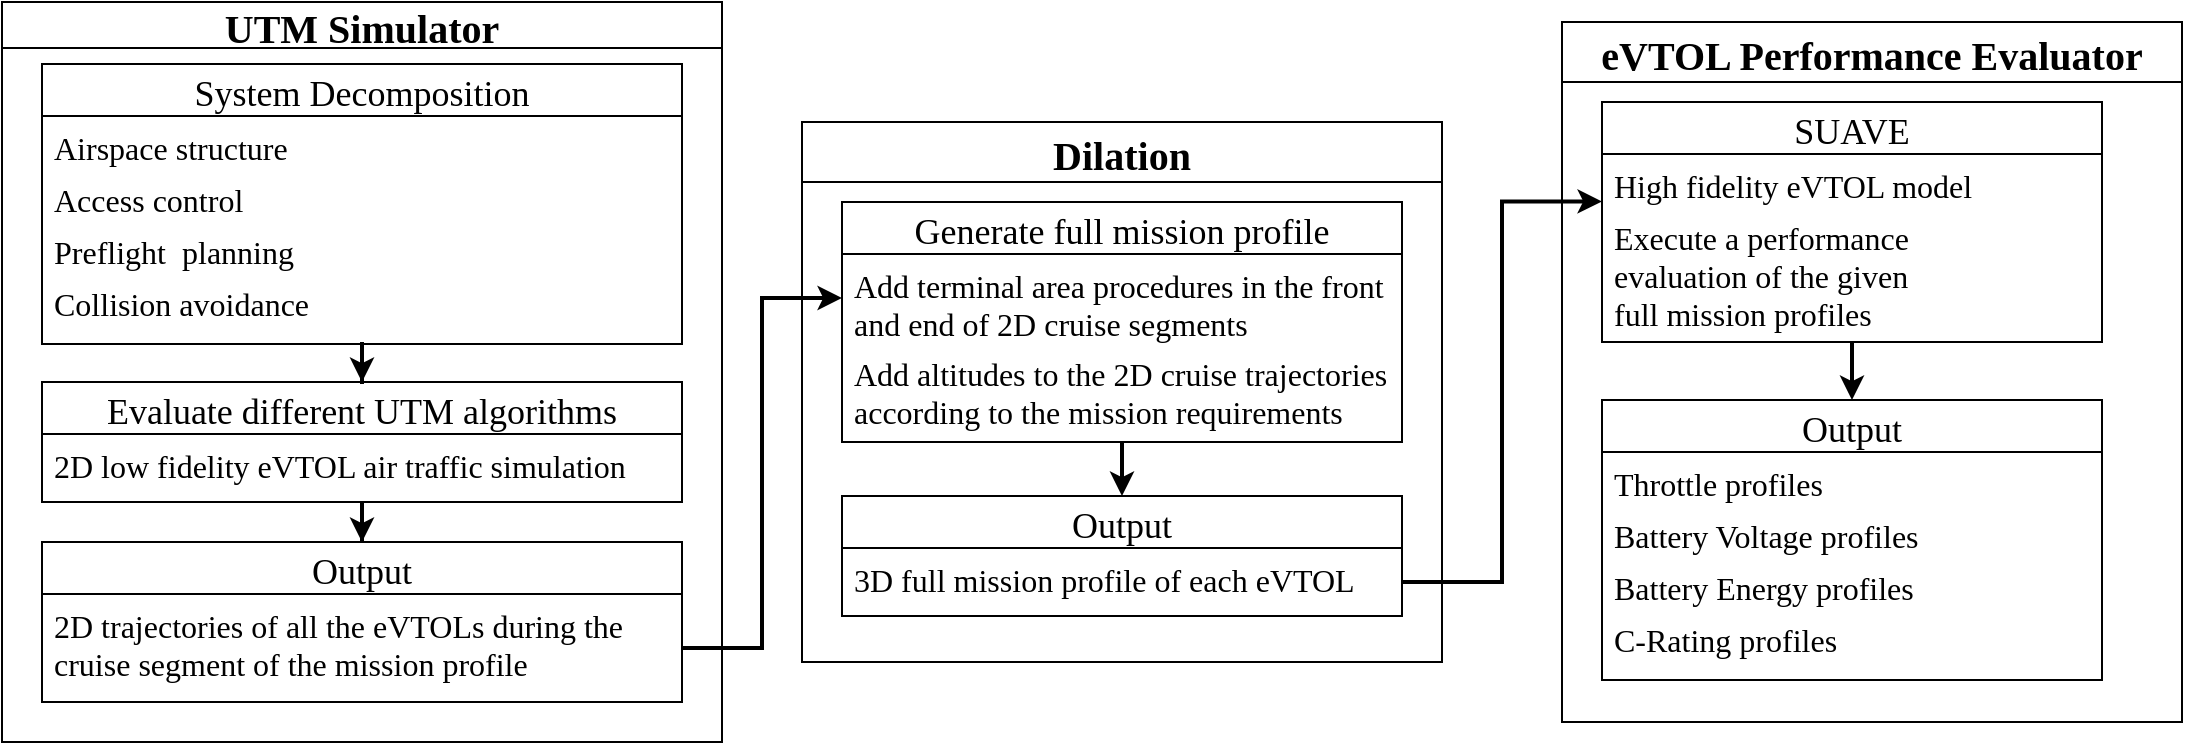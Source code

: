 <mxfile version="17.4.0" type="device" pages="2"><diagram id="pQtMnGoVOqEO0nLpYCBA" name="Page-1"><mxGraphModel dx="872" dy="482" grid="1" gridSize="10" guides="1" tooltips="1" connect="1" arrows="1" fold="1" page="1" pageScale="1" pageWidth="850" pageHeight="1100" math="0" shadow="0"><root><mxCell id="0"/><mxCell id="1" parent="0"/><mxCell id="s4Wg5_SHVuHL3rX7DQnj-1" value="UTM Simulator" style="swimlane;fontSize=20;fontFamily=Times New Roman;" parent="1" vertex="1"><mxGeometry x="40" y="100" width="360" height="370" as="geometry"/></mxCell><mxCell id="s4Wg5_SHVuHL3rX7DQnj-47" style="edgeStyle=orthogonalEdgeStyle;rounded=0;orthogonalLoop=1;jettySize=auto;html=1;entryX=0.5;entryY=0;entryDx=0;entryDy=0;fontFamily=Times New Roman;fontSize=20;strokeWidth=2;" parent="s4Wg5_SHVuHL3rX7DQnj-1" source="s4Wg5_SHVuHL3rX7DQnj-8" target="s4Wg5_SHVuHL3rX7DQnj-12" edge="1"><mxGeometry relative="1" as="geometry"/></mxCell><mxCell id="s4Wg5_SHVuHL3rX7DQnj-8" value="Evaluate different UTM algorithms" style="swimlane;fontStyle=0;childLayout=stackLayout;horizontal=1;startSize=26;horizontalStack=0;resizeParent=1;resizeParentMax=0;resizeLast=0;collapsible=1;marginBottom=0;fontFamily=Times New Roman;fontSize=18;" parent="s4Wg5_SHVuHL3rX7DQnj-1" vertex="1"><mxGeometry x="20" y="190" width="320" height="60" as="geometry"/></mxCell><mxCell id="s4Wg5_SHVuHL3rX7DQnj-9" value="2D low fidelity eVTOL air traffic simulation" style="text;strokeColor=none;fillColor=none;align=left;verticalAlign=top;spacingLeft=4;spacingRight=4;overflow=hidden;rotatable=0;points=[[0,0.5],[1,0.5]];portConstraint=eastwest;fontFamily=Times New Roman;fontSize=16;" parent="s4Wg5_SHVuHL3rX7DQnj-8" vertex="1"><mxGeometry y="26" width="320" height="34" as="geometry"/></mxCell><mxCell id="s4Wg5_SHVuHL3rX7DQnj-46" style="edgeStyle=orthogonalEdgeStyle;rounded=0;orthogonalLoop=1;jettySize=auto;html=1;entryX=0.5;entryY=0;entryDx=0;entryDy=0;fontFamily=Times New Roman;fontSize=20;strokeWidth=2;" parent="s4Wg5_SHVuHL3rX7DQnj-1" source="s4Wg5_SHVuHL3rX7DQnj-3" target="s4Wg5_SHVuHL3rX7DQnj-8" edge="1"><mxGeometry relative="1" as="geometry"/></mxCell><mxCell id="s4Wg5_SHVuHL3rX7DQnj-3" value="System Decomposition" style="swimlane;fontStyle=0;childLayout=stackLayout;horizontal=1;startSize=26;horizontalStack=0;resizeParent=1;resizeParentMax=0;resizeLast=0;collapsible=1;marginBottom=0;fontSize=18;fontFamily=Times New Roman;" parent="s4Wg5_SHVuHL3rX7DQnj-1" vertex="1"><mxGeometry x="20" y="31" width="320" height="140" as="geometry"/></mxCell><mxCell id="s4Wg5_SHVuHL3rX7DQnj-4" value="Airspace structure" style="text;strokeColor=none;fillColor=none;align=left;verticalAlign=top;spacingLeft=4;spacingRight=4;overflow=hidden;rotatable=0;points=[[0,0.5],[1,0.5]];portConstraint=eastwest;fontFamily=Times New Roman;fontSize=16;" parent="s4Wg5_SHVuHL3rX7DQnj-3" vertex="1"><mxGeometry y="26" width="320" height="26" as="geometry"/></mxCell><mxCell id="s4Wg5_SHVuHL3rX7DQnj-5" value="Access control" style="text;strokeColor=none;fillColor=none;align=left;verticalAlign=top;spacingLeft=4;spacingRight=4;overflow=hidden;rotatable=0;points=[[0,0.5],[1,0.5]];portConstraint=eastwest;fontFamily=Times New Roman;fontSize=16;" parent="s4Wg5_SHVuHL3rX7DQnj-3" vertex="1"><mxGeometry y="52" width="320" height="26" as="geometry"/></mxCell><mxCell id="s4Wg5_SHVuHL3rX7DQnj-6" value="Preflight  planning" style="text;strokeColor=none;fillColor=none;align=left;verticalAlign=top;spacingLeft=4;spacingRight=4;overflow=hidden;rotatable=0;points=[[0,0.5],[1,0.5]];portConstraint=eastwest;fontFamily=Times New Roman;fontSize=16;" parent="s4Wg5_SHVuHL3rX7DQnj-3" vertex="1"><mxGeometry y="78" width="320" height="26" as="geometry"/></mxCell><mxCell id="s4Wg5_SHVuHL3rX7DQnj-7" value="Collision avoidance" style="text;strokeColor=none;fillColor=none;align=left;verticalAlign=top;spacingLeft=4;spacingRight=4;overflow=hidden;rotatable=0;points=[[0,0.5],[1,0.5]];portConstraint=eastwest;fontFamily=Times New Roman;fontSize=16;" parent="s4Wg5_SHVuHL3rX7DQnj-3" vertex="1"><mxGeometry y="104" width="320" height="36" as="geometry"/></mxCell><mxCell id="s4Wg5_SHVuHL3rX7DQnj-12" value="Output" style="swimlane;fontStyle=0;childLayout=stackLayout;horizontal=1;startSize=26;horizontalStack=0;resizeParent=1;resizeParentMax=0;resizeLast=0;collapsible=1;marginBottom=0;fontFamily=Times New Roman;fontSize=18;" parent="s4Wg5_SHVuHL3rX7DQnj-1" vertex="1"><mxGeometry x="20" y="270" width="320" height="80" as="geometry"/></mxCell><mxCell id="s4Wg5_SHVuHL3rX7DQnj-13" value="2D trajectories of all the eVTOLs during the &#10;cruise segment of the mission profile" style="text;strokeColor=none;fillColor=none;align=left;verticalAlign=top;spacingLeft=4;spacingRight=4;overflow=hidden;rotatable=0;points=[[0,0.5],[1,0.5]];portConstraint=eastwest;fontFamily=Times New Roman;fontSize=16;" parent="s4Wg5_SHVuHL3rX7DQnj-12" vertex="1"><mxGeometry y="26" width="320" height="54" as="geometry"/></mxCell><mxCell id="s4Wg5_SHVuHL3rX7DQnj-14" value="Dilation" style="swimlane;fontSize=20;fontFamily=Times New Roman;startSize=30;" parent="1" vertex="1"><mxGeometry x="440" y="160" width="320" height="270" as="geometry"/></mxCell><mxCell id="s4Wg5_SHVuHL3rX7DQnj-44" style="edgeStyle=orthogonalEdgeStyle;rounded=0;orthogonalLoop=1;jettySize=auto;html=1;entryX=0.5;entryY=0;entryDx=0;entryDy=0;fontFamily=Times New Roman;fontSize=20;strokeWidth=2;" parent="s4Wg5_SHVuHL3rX7DQnj-14" source="s4Wg5_SHVuHL3rX7DQnj-17" target="s4Wg5_SHVuHL3rX7DQnj-21" edge="1"><mxGeometry relative="1" as="geometry"/></mxCell><mxCell id="s4Wg5_SHVuHL3rX7DQnj-17" value="Generate full mission profile" style="swimlane;fontStyle=0;childLayout=stackLayout;horizontal=1;startSize=26;horizontalStack=0;resizeParent=1;resizeParentMax=0;resizeLast=0;collapsible=1;marginBottom=0;fontFamily=Times New Roman;fontSize=18;" parent="s4Wg5_SHVuHL3rX7DQnj-14" vertex="1"><mxGeometry x="20" y="40" width="280" height="120" as="geometry"/></mxCell><mxCell id="s4Wg5_SHVuHL3rX7DQnj-18" value="Add terminal area procedures in the front &#10;and end of 2D cruise segments" style="text;strokeColor=none;fillColor=none;align=left;verticalAlign=top;spacingLeft=4;spacingRight=4;overflow=hidden;rotatable=0;points=[[0,0.5],[1,0.5]];portConstraint=eastwest;fontFamily=Times New Roman;fontSize=16;" parent="s4Wg5_SHVuHL3rX7DQnj-17" vertex="1"><mxGeometry y="26" width="280" height="44" as="geometry"/></mxCell><mxCell id="s4Wg5_SHVuHL3rX7DQnj-19" value="Add altitudes to the 2D cruise trajectories&#10;according to the mission requirements" style="text;strokeColor=none;fillColor=none;align=left;verticalAlign=top;spacingLeft=4;spacingRight=4;overflow=hidden;rotatable=0;points=[[0,0.5],[1,0.5]];portConstraint=eastwest;fontFamily=Times New Roman;fontSize=16;" parent="s4Wg5_SHVuHL3rX7DQnj-17" vertex="1"><mxGeometry y="70" width="280" height="50" as="geometry"/></mxCell><mxCell id="s4Wg5_SHVuHL3rX7DQnj-21" value="Output" style="swimlane;fontStyle=0;childLayout=stackLayout;horizontal=1;startSize=26;horizontalStack=0;resizeParent=1;resizeParentMax=0;resizeLast=0;collapsible=1;marginBottom=0;fontFamily=Times New Roman;fontSize=18;" parent="s4Wg5_SHVuHL3rX7DQnj-14" vertex="1"><mxGeometry x="20" y="187" width="280" height="60" as="geometry"/></mxCell><mxCell id="s4Wg5_SHVuHL3rX7DQnj-22" value="3D full mission profile of each eVTOL" style="text;strokeColor=none;fillColor=none;align=left;verticalAlign=top;spacingLeft=4;spacingRight=4;overflow=hidden;rotatable=0;points=[[0,0.5],[1,0.5]];portConstraint=eastwest;fontFamily=Times New Roman;fontSize=16;" parent="s4Wg5_SHVuHL3rX7DQnj-21" vertex="1"><mxGeometry y="26" width="280" height="34" as="geometry"/></mxCell><mxCell id="s4Wg5_SHVuHL3rX7DQnj-25" style="edgeStyle=orthogonalEdgeStyle;rounded=0;orthogonalLoop=1;jettySize=auto;html=1;exitX=1;exitY=0.5;exitDx=0;exitDy=0;entryX=0;entryY=0.5;entryDx=0;entryDy=0;fontFamily=Times New Roman;fontSize=16;strokeWidth=2;" parent="1" source="s4Wg5_SHVuHL3rX7DQnj-13" target="s4Wg5_SHVuHL3rX7DQnj-18" edge="1"><mxGeometry relative="1" as="geometry"/></mxCell><mxCell id="s4Wg5_SHVuHL3rX7DQnj-28" value="eVTOL Performance Evaluator" style="swimlane;fontSize=20;fontFamily=Times New Roman;startSize=30;" parent="1" vertex="1"><mxGeometry x="820" y="110" width="310" height="350" as="geometry"/></mxCell><mxCell id="s4Wg5_SHVuHL3rX7DQnj-45" style="edgeStyle=orthogonalEdgeStyle;rounded=0;orthogonalLoop=1;jettySize=auto;html=1;entryX=0.5;entryY=0;entryDx=0;entryDy=0;fontFamily=Times New Roman;fontSize=20;strokeWidth=2;" parent="s4Wg5_SHVuHL3rX7DQnj-28" source="s4Wg5_SHVuHL3rX7DQnj-32" target="s4Wg5_SHVuHL3rX7DQnj-36" edge="1"><mxGeometry relative="1" as="geometry"/></mxCell><mxCell id="s4Wg5_SHVuHL3rX7DQnj-32" value="SUAVE" style="swimlane;fontStyle=0;childLayout=stackLayout;horizontal=1;startSize=26;horizontalStack=0;resizeParent=1;resizeParentMax=0;resizeLast=0;collapsible=1;marginBottom=0;fontFamily=Times New Roman;fontSize=18;" parent="s4Wg5_SHVuHL3rX7DQnj-28" vertex="1"><mxGeometry x="20" y="40" width="250" height="120" as="geometry"/></mxCell><mxCell id="s4Wg5_SHVuHL3rX7DQnj-33" value="High fidelity eVTOL model" style="text;strokeColor=none;fillColor=none;align=left;verticalAlign=top;spacingLeft=4;spacingRight=4;overflow=hidden;rotatable=0;points=[[0,0.5],[1,0.5]];portConstraint=eastwest;fontFamily=Times New Roman;fontSize=16;" parent="s4Wg5_SHVuHL3rX7DQnj-32" vertex="1"><mxGeometry y="26" width="250" height="26" as="geometry"/></mxCell><mxCell id="s4Wg5_SHVuHL3rX7DQnj-34" value="Execute a performance &#10;evaluation of the given &#10;full mission profiles" style="text;strokeColor=none;fillColor=none;align=left;verticalAlign=top;spacingLeft=4;spacingRight=4;overflow=hidden;rotatable=0;points=[[0,0.5],[1,0.5]];portConstraint=eastwest;fontFamily=Times New Roman;fontSize=16;" parent="s4Wg5_SHVuHL3rX7DQnj-32" vertex="1"><mxGeometry y="52" width="250" height="68" as="geometry"/></mxCell><mxCell id="s4Wg5_SHVuHL3rX7DQnj-36" value="Output" style="swimlane;fontStyle=0;childLayout=stackLayout;horizontal=1;startSize=26;horizontalStack=0;resizeParent=1;resizeParentMax=0;resizeLast=0;collapsible=1;marginBottom=0;fontFamily=Times New Roman;fontSize=18;" parent="s4Wg5_SHVuHL3rX7DQnj-28" vertex="1"><mxGeometry x="20" y="189" width="250" height="140" as="geometry"><mxRectangle x="20" y="176" width="70" height="26" as="alternateBounds"/></mxGeometry></mxCell><mxCell id="s4Wg5_SHVuHL3rX7DQnj-37" value="Throttle profiles" style="text;strokeColor=none;fillColor=none;align=left;verticalAlign=top;spacingLeft=4;spacingRight=4;overflow=hidden;rotatable=0;points=[[0,0.5],[1,0.5]];portConstraint=eastwest;fontFamily=Times New Roman;fontSize=16;" parent="s4Wg5_SHVuHL3rX7DQnj-36" vertex="1"><mxGeometry y="26" width="250" height="26" as="geometry"/></mxCell><mxCell id="s4Wg5_SHVuHL3rX7DQnj-38" value="Battery Voltage profiles" style="text;strokeColor=none;fillColor=none;align=left;verticalAlign=top;spacingLeft=4;spacingRight=4;overflow=hidden;rotatable=0;points=[[0,0.5],[1,0.5]];portConstraint=eastwest;fontFamily=Times New Roman;fontSize=16;" parent="s4Wg5_SHVuHL3rX7DQnj-36" vertex="1"><mxGeometry y="52" width="250" height="26" as="geometry"/></mxCell><mxCell id="s4Wg5_SHVuHL3rX7DQnj-41" value="Battery Energy profiles" style="text;strokeColor=none;fillColor=none;align=left;verticalAlign=top;spacingLeft=4;spacingRight=4;overflow=hidden;rotatable=0;points=[[0,0.5],[1,0.5]];portConstraint=eastwest;fontFamily=Times New Roman;fontSize=16;" parent="s4Wg5_SHVuHL3rX7DQnj-36" vertex="1"><mxGeometry y="78" width="250" height="26" as="geometry"/></mxCell><mxCell id="s4Wg5_SHVuHL3rX7DQnj-39" value="C-Rating profiles" style="text;strokeColor=none;fillColor=none;align=left;verticalAlign=top;spacingLeft=4;spacingRight=4;overflow=hidden;rotatable=0;points=[[0,0.5],[1,0.5]];portConstraint=eastwest;fontFamily=Times New Roman;fontSize=16;" parent="s4Wg5_SHVuHL3rX7DQnj-36" vertex="1"><mxGeometry y="104" width="250" height="36" as="geometry"/></mxCell><mxCell id="s4Wg5_SHVuHL3rX7DQnj-40" style="edgeStyle=orthogonalEdgeStyle;rounded=0;orthogonalLoop=1;jettySize=auto;html=1;exitX=1;exitY=0.5;exitDx=0;exitDy=0;entryX=0;entryY=-0.034;entryDx=0;entryDy=0;entryPerimeter=0;fontFamily=Times New Roman;fontSize=16;strokeWidth=2;" parent="1" source="s4Wg5_SHVuHL3rX7DQnj-22" target="s4Wg5_SHVuHL3rX7DQnj-34" edge="1"><mxGeometry relative="1" as="geometry"/></mxCell></root></mxGraphModel></diagram><diagram id="TiLqFlMuKqzNswapVQA9" name="Page-2"><mxGraphModel dx="1585" dy="876" grid="1" gridSize="10" guides="1" tooltips="1" connect="1" arrows="1" fold="1" page="1" pageScale="1" pageWidth="850" pageHeight="1100" math="0" shadow="0"><root><mxCell id="k0fy-nCSW54VudW2fmxC-0"/><mxCell id="k0fy-nCSW54VudW2fmxC-1" parent="k0fy-nCSW54VudW2fmxC-0"/><mxCell id="074IGYBpNI-njed-hWVm-6" value="" style="rounded=0;whiteSpace=wrap;html=1;fillColor=#fff2cc;strokeColor=#d6b656;" parent="k0fy-nCSW54VudW2fmxC-1" vertex="1"><mxGeometry x="1275" y="530" width="310" height="590" as="geometry"/></mxCell><mxCell id="k0fy-nCSW54VudW2fmxC-40" value="" style="rounded=0;whiteSpace=wrap;html=1;fillColor=#f5f5f5;strokeColor=#666666;fontColor=#333333;" parent="k0fy-nCSW54VudW2fmxC-1" vertex="1"><mxGeometry x="850" y="530" width="310" height="590" as="geometry"/></mxCell><mxCell id="k0fy-nCSW54VudW2fmxC-42" value="" style="rounded=0;whiteSpace=wrap;html=1;" parent="k0fy-nCSW54VudW2fmxC-1" vertex="1"><mxGeometry x="880" y="576" width="250" height="174" as="geometry"/></mxCell><mxCell id="k0fy-nCSW54VudW2fmxC-39" value="&lt;span style=&quot;color: rgb(0, 0, 0); font-family: &amp;quot;times new roman&amp;quot;; font-size: 18px; font-style: normal; font-weight: 400; letter-spacing: normal; text-align: center; text-indent: 0px; text-transform: none; word-spacing: 0px; background-color: rgb(248, 249, 250); display: inline; float: none;&quot;&gt;System Decomposition&lt;/span&gt;" style="text;whiteSpace=wrap;html=1;" parent="k0fy-nCSW54VudW2fmxC-1" vertex="1"><mxGeometry x="920" y="580" width="190" height="30" as="geometry"/></mxCell><mxCell id="k0fy-nCSW54VudW2fmxC-8" value="1. Airspace Structure&#10;2. Access Control&#10;3. Preflight Planning&#10;4. Collision Avoidance&#10;5. Vertiport Infrastructure&#10;6. Wind&#10;&#10;" style="text;strokeColor=none;fillColor=none;align=left;verticalAlign=top;spacingLeft=4;spacingRight=4;overflow=hidden;rotatable=0;points=[[0,0.5],[1,0.5]];portConstraint=eastwest;fontFamily=Times New Roman;fontSize=16;" parent="k0fy-nCSW54VudW2fmxC-1" vertex="1"><mxGeometry x="930" y="610" width="190" height="130" as="geometry"/></mxCell><mxCell id="k0fy-nCSW54VudW2fmxC-41" value="&lt;span style=&quot;font-family: &amp;#34;times new roman&amp;#34; ; font-size: 20px ; font-weight: 700&quot;&gt;UTM Simulator&lt;/span&gt;" style="text;html=1;align=center;verticalAlign=middle;resizable=0;points=[];autosize=1;strokeColor=none;fillColor=none;" parent="k0fy-nCSW54VudW2fmxC-1" vertex="1"><mxGeometry x="930" y="540" width="150" height="20" as="geometry"/></mxCell><mxCell id="074IGYBpNI-njed-hWVm-0" value="" style="rounded=0;whiteSpace=wrap;html=1;" parent="k0fy-nCSW54VudW2fmxC-1" vertex="1"><mxGeometry x="880" y="780" width="250" height="170" as="geometry"/></mxCell><mxCell id="074IGYBpNI-njed-hWVm-1" value="&lt;span style=&quot;color: rgb(0 , 0 , 0) ; font-family: &amp;#34;times new roman&amp;#34; ; font-size: 18px ; font-style: normal ; font-weight: 400 ; letter-spacing: normal ; text-indent: 0px ; text-transform: none ; word-spacing: 0px ; background-color: rgb(248 , 249 , 250) ; display: inline ; float: none&quot;&gt;Implementation of Different UTM Algorithms&lt;/span&gt;" style="text;whiteSpace=wrap;html=1;align=center;" parent="k0fy-nCSW54VudW2fmxC-1" vertex="1"><mxGeometry x="910" y="780" width="190" height="76" as="geometry"/></mxCell><mxCell id="074IGYBpNI-njed-hWVm-2" value="1. Decoupled, Local VO, &#10;    SIPP, and MVP in &#10;    Python 2D simulation&#10;" style="text;strokeColor=none;fillColor=none;align=left;verticalAlign=top;spacingLeft=4;spacingRight=4;overflow=hidden;rotatable=0;points=[[0,0.5],[1,0.5]];portConstraint=eastwest;fontFamily=Times New Roman;fontSize=16;" parent="k0fy-nCSW54VudW2fmxC-1" vertex="1"><mxGeometry x="930" y="852" width="190" height="78" as="geometry"/></mxCell><mxCell id="074IGYBpNI-njed-hWVm-3" value="" style="rounded=0;whiteSpace=wrap;html=1;" parent="k0fy-nCSW54VudW2fmxC-1" vertex="1"><mxGeometry x="880" y="980" width="250" height="120" as="geometry"/></mxCell><mxCell id="074IGYBpNI-njed-hWVm-4" value="&lt;span style=&quot;color: rgb(0 , 0 , 0) ; font-family: &amp;#34;times new roman&amp;#34; ; font-size: 18px ; font-style: normal ; font-weight: 400 ; letter-spacing: normal ; text-indent: 0px ; text-transform: none ; word-spacing: 0px ; background-color: rgb(248 , 249 , 250) ; display: inline ; float: none&quot;&gt;Output&lt;/span&gt;" style="text;whiteSpace=wrap;html=1;align=center;" parent="k0fy-nCSW54VudW2fmxC-1" vertex="1"><mxGeometry x="910" y="979" width="190" height="40" as="geometry"/></mxCell><mxCell id="074IGYBpNI-njed-hWVm-17" style="edgeStyle=orthogonalEdgeStyle;rounded=0;orthogonalLoop=1;jettySize=auto;html=1;exitX=1;exitY=0.5;exitDx=0;exitDy=0;entryX=0;entryY=0.5;entryDx=0;entryDy=0;strokeWidth=3;" parent="k0fy-nCSW54VudW2fmxC-1" source="074IGYBpNI-njed-hWVm-5" target="074IGYBpNI-njed-hWVm-7" edge="1"><mxGeometry relative="1" as="geometry"/></mxCell><mxCell id="074IGYBpNI-njed-hWVm-5" value="1. UAM Traffic performance &#10;    data&#10;2. Trajectories of all &#10;    the eVTOLs&#10;" style="text;strokeColor=none;fillColor=none;align=left;verticalAlign=top;spacingLeft=4;spacingRight=4;overflow=hidden;rotatable=0;points=[[0,0.5],[1,0.5]];portConstraint=eastwest;fontFamily=Times New Roman;fontSize=16;" parent="k0fy-nCSW54VudW2fmxC-1" vertex="1"><mxGeometry x="930" y="1006" width="200" height="90" as="geometry"/></mxCell><mxCell id="074IGYBpNI-njed-hWVm-7" value="" style="rounded=0;whiteSpace=wrap;html=1;" parent="k0fy-nCSW54VudW2fmxC-1" vertex="1"><mxGeometry x="1305" y="576" width="250" height="174" as="geometry"/></mxCell><mxCell id="074IGYBpNI-njed-hWVm-8" value="&lt;span style=&quot;color: rgb(0 , 0 , 0) ; font-family: &amp;#34;times new roman&amp;#34; ; font-size: 18px ; font-style: normal ; font-weight: 400 ; letter-spacing: normal ; text-align: center ; text-indent: 0px ; text-transform: none ; word-spacing: 0px ; background-color: rgb(248 , 249 , 250) ; display: inline ; float: none&quot;&gt;Dynamic Mission Profile&lt;/span&gt;" style="text;whiteSpace=wrap;html=1;" parent="k0fy-nCSW54VudW2fmxC-1" vertex="1"><mxGeometry x="1345" y="580" width="190" height="30" as="geometry"/></mxCell><mxCell id="074IGYBpNI-njed-hWVm-9" value="1. Create mission profile &#10;    from trajectories &#10;    generated from UTM &#10;    simulator and given &#10;    UAM mission &#10;    specification&#10;" style="text;strokeColor=none;fillColor=none;align=left;verticalAlign=top;spacingLeft=4;spacingRight=4;overflow=hidden;rotatable=0;points=[[0,0.5],[1,0.5]];portConstraint=eastwest;fontFamily=Times New Roman;fontSize=16;" parent="k0fy-nCSW54VudW2fmxC-1" vertex="1"><mxGeometry x="1355" y="610" width="190" height="130" as="geometry"/></mxCell><mxCell id="074IGYBpNI-njed-hWVm-10" value="&lt;span style=&quot;font-family: &amp;#34;times new roman&amp;#34; ; font-size: 20px ; font-weight: 700&quot;&gt;eVTOL Performance Evaluator&lt;/span&gt;" style="text;html=1;align=center;verticalAlign=middle;resizable=0;points=[];autosize=1;strokeColor=none;fillColor=none;" parent="k0fy-nCSW54VudW2fmxC-1" vertex="1"><mxGeometry x="1285" y="540" width="290" height="20" as="geometry"/></mxCell><mxCell id="074IGYBpNI-njed-hWVm-11" value="" style="rounded=0;whiteSpace=wrap;html=1;" parent="k0fy-nCSW54VudW2fmxC-1" vertex="1"><mxGeometry x="1305" y="780" width="250" height="200" as="geometry"/></mxCell><mxCell id="074IGYBpNI-njed-hWVm-12" value="&lt;span style=&quot;color: rgb(0 , 0 , 0) ; font-family: &amp;#34;times new roman&amp;#34; ; font-size: 18px ; font-style: normal ; font-weight: 400 ; letter-spacing: normal ; text-indent: 0px ; text-transform: none ; word-spacing: 0px ; background-color: rgb(248 , 249 , 250) ; display: inline ; float: none&quot;&gt;eVTOL Modeling and Analysis&lt;/span&gt;" style="text;whiteSpace=wrap;html=1;align=center;" parent="k0fy-nCSW54VudW2fmxC-1" vertex="1"><mxGeometry x="1335" y="780" width="190" height="50" as="geometry"/></mxCell><mxCell id="074IGYBpNI-njed-hWVm-13" value="1. Utilize SUAVE to model &#10;    different types of eVTOL&#10;2. Conduct analysis to &#10;    measure the performance &#10;    of the eVTOL models in &#10;    performing the dynamic &#10;    mission profiles &#10;&#10;" style="text;strokeColor=none;fillColor=none;align=left;verticalAlign=top;spacingLeft=4;spacingRight=4;overflow=hidden;rotatable=0;points=[[0,0.5],[1,0.5]];portConstraint=eastwest;fontFamily=Times New Roman;fontSize=16;" parent="k0fy-nCSW54VudW2fmxC-1" vertex="1"><mxGeometry x="1355" y="830" width="190" height="170" as="geometry"/></mxCell><mxCell id="074IGYBpNI-njed-hWVm-14" value="" style="rounded=0;whiteSpace=wrap;html=1;" parent="k0fy-nCSW54VudW2fmxC-1" vertex="1"><mxGeometry x="1305" y="1010" width="250" height="90" as="geometry"/></mxCell><mxCell id="074IGYBpNI-njed-hWVm-15" value="&lt;span style=&quot;color: rgb(0 , 0 , 0) ; font-family: &amp;#34;times new roman&amp;#34; ; font-size: 18px ; font-style: normal ; font-weight: 400 ; letter-spacing: normal ; text-indent: 0px ; text-transform: none ; word-spacing: 0px ; background-color: rgb(248 , 249 , 250) ; display: inline ; float: none&quot;&gt;Output&lt;/span&gt;" style="text;whiteSpace=wrap;html=1;align=center;" parent="k0fy-nCSW54VudW2fmxC-1" vertex="1"><mxGeometry x="1335" y="1010" width="190" height="40" as="geometry"/></mxCell><mxCell id="074IGYBpNI-njed-hWVm-16" value="1. eVTOL performance in &#10;    physical metrics &#10;" style="text;strokeColor=none;fillColor=none;align=left;verticalAlign=top;spacingLeft=4;spacingRight=4;overflow=hidden;rotatable=0;points=[[0,0.5],[1,0.5]];portConstraint=eastwest;fontFamily=Times New Roman;fontSize=16;" parent="k0fy-nCSW54VudW2fmxC-1" vertex="1"><mxGeometry x="1355" y="1040" width="200" height="50" as="geometry"/></mxCell><mxCell id="074IGYBpNI-njed-hWVm-18" value="&lt;h1&gt;&lt;font face=&quot;Times New Roman&quot;&gt;UAM Traffic Analysis Dataset&lt;/font&gt;&lt;/h1&gt;" style="shape=document;whiteSpace=wrap;html=1;boundedLbl=1;align=center;verticalAlign=top;strokeWidth=2;fillColor=#f8cecc;strokeColor=#b85450;" parent="k0fy-nCSW54VudW2fmxC-1" vertex="1"><mxGeometry x="640" y="970" width="180" height="151" as="geometry"/></mxCell><mxCell id="074IGYBpNI-njed-hWVm-19" value="&lt;h1&gt;&lt;font face=&quot;Times New Roman&quot;&gt;eVTOL Performance Analysis Dataset&lt;/font&gt;&lt;/h1&gt;" style="shape=document;whiteSpace=wrap;html=1;boundedLbl=1;align=center;verticalAlign=top;strokeWidth=2;fillColor=#f8cecc;strokeColor=#b85450;" parent="k0fy-nCSW54VudW2fmxC-1" vertex="1"><mxGeometry x="1623" y="970" width="180" height="149" as="geometry"/></mxCell><mxCell id="074IGYBpNI-njed-hWVm-20" value="" style="shape=flexArrow;endArrow=classic;html=1;rounded=0;fontFamily=Times New Roman;strokeWidth=3;entryX=1;entryY=0.5;entryDx=0;entryDy=0;" parent="k0fy-nCSW54VudW2fmxC-1" target="074IGYBpNI-njed-hWVm-18" edge="1"><mxGeometry width="50" height="50" relative="1" as="geometry"><mxPoint x="880" y="1046" as="sourcePoint"/><mxPoint x="1220" y="980" as="targetPoint"/></mxGeometry></mxCell><mxCell id="074IGYBpNI-njed-hWVm-21" value="" style="shape=flexArrow;endArrow=classic;html=1;rounded=0;fontFamily=Times New Roman;strokeWidth=3;entryX=0;entryY=0.5;entryDx=0;entryDy=0;" parent="k0fy-nCSW54VudW2fmxC-1" edge="1"><mxGeometry width="50" height="50" relative="1" as="geometry"><mxPoint x="1554" y="1045" as="sourcePoint"/><mxPoint x="1623" y="1044.5" as="targetPoint"/></mxGeometry></mxCell></root></mxGraphModel></diagram></mxfile>